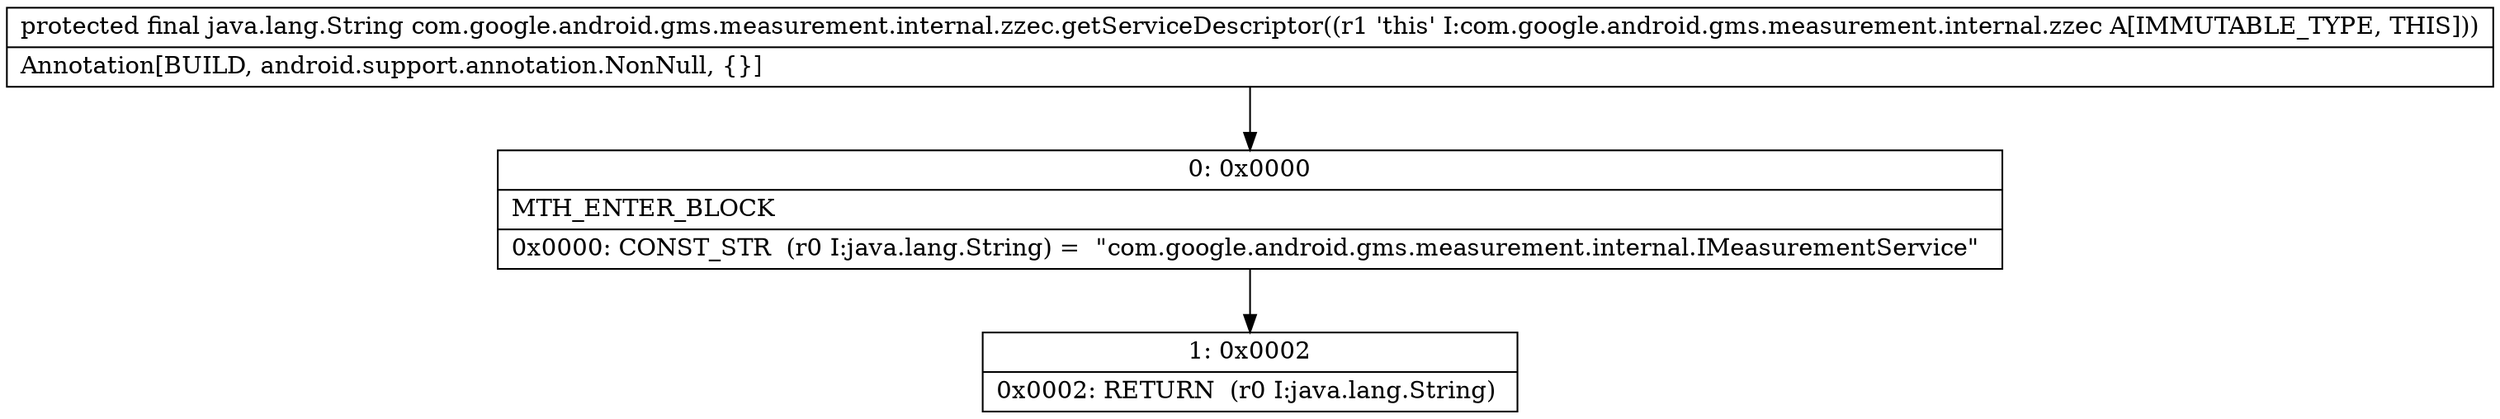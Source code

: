 digraph "CFG forcom.google.android.gms.measurement.internal.zzec.getServiceDescriptor()Ljava\/lang\/String;" {
Node_0 [shape=record,label="{0\:\ 0x0000|MTH_ENTER_BLOCK\l|0x0000: CONST_STR  (r0 I:java.lang.String) =  \"com.google.android.gms.measurement.internal.IMeasurementService\" \l}"];
Node_1 [shape=record,label="{1\:\ 0x0002|0x0002: RETURN  (r0 I:java.lang.String) \l}"];
MethodNode[shape=record,label="{protected final java.lang.String com.google.android.gms.measurement.internal.zzec.getServiceDescriptor((r1 'this' I:com.google.android.gms.measurement.internal.zzec A[IMMUTABLE_TYPE, THIS]))  | Annotation[BUILD, android.support.annotation.NonNull, \{\}]\l}"];
MethodNode -> Node_0;
Node_0 -> Node_1;
}

